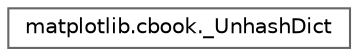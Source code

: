 digraph "Graphical Class Hierarchy"
{
 // LATEX_PDF_SIZE
  bgcolor="transparent";
  edge [fontname=Helvetica,fontsize=10,labelfontname=Helvetica,labelfontsize=10];
  node [fontname=Helvetica,fontsize=10,shape=box,height=0.2,width=0.4];
  rankdir="LR";
  Node0 [id="Node000000",label="matplotlib.cbook._UnhashDict",height=0.2,width=0.4,color="grey40", fillcolor="white", style="filled",URL="$d7/d08/classmatplotlib_1_1cbook_1_1__UnhashDict.html",tooltip=" "];
}
